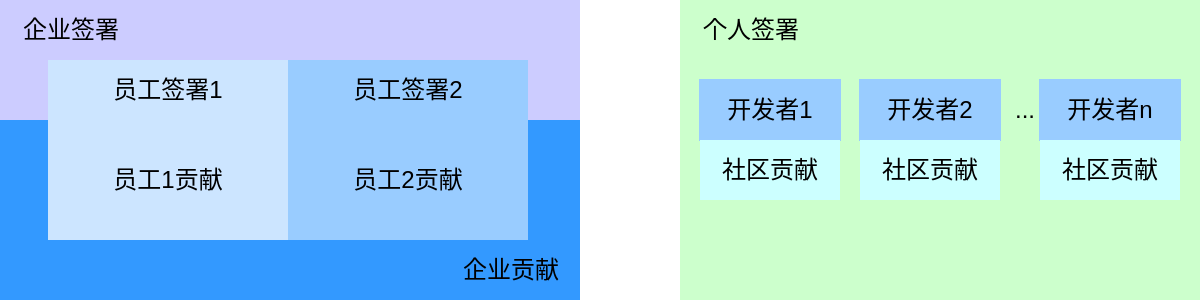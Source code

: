 <mxfile version="20.1.1" type="github">
  <diagram id="Eqw23tpB9ogfi6hsiMwG" name="第 1 页">
    <mxGraphModel dx="1422" dy="748" grid="1" gridSize="10" guides="1" tooltips="1" connect="1" arrows="1" fold="1" page="1" pageScale="1" pageWidth="827" pageHeight="1169" math="0" shadow="0">
      <root>
        <mxCell id="0" />
        <mxCell id="1" parent="0" />
        <mxCell id="BBTJq2_Y_W6RUSLw6YB2-5" value="" style="rounded=0;whiteSpace=wrap;html=1;fillColor=#CCCCFF;strokeColor=none;" vertex="1" parent="1">
          <mxGeometry x="90" y="100" width="290" height="60" as="geometry" />
        </mxCell>
        <mxCell id="BBTJq2_Y_W6RUSLw6YB2-13" value="" style="rounded=0;whiteSpace=wrap;html=1;fillColor=#3399FF;strokeColor=none;" vertex="1" parent="1">
          <mxGeometry x="90" y="160" width="290" height="90" as="geometry" />
        </mxCell>
        <mxCell id="BBTJq2_Y_W6RUSLw6YB2-10" value="" style="rounded=0;whiteSpace=wrap;html=1;strokeColor=none;fillColor=#CCFFCC;" vertex="1" parent="1">
          <mxGeometry x="430" y="100" width="260" height="150" as="geometry" />
        </mxCell>
        <mxCell id="BBTJq2_Y_W6RUSLw6YB2-11" value="" style="group" vertex="1" connectable="0" parent="1">
          <mxGeometry x="114" y="130" width="240" height="90" as="geometry" />
        </mxCell>
        <mxCell id="BBTJq2_Y_W6RUSLw6YB2-4" value="员工签署1" style="rounded=0;whiteSpace=wrap;html=1;fillColor=#CCE5FF;strokeColor=none;" vertex="1" parent="BBTJq2_Y_W6RUSLw6YB2-11">
          <mxGeometry width="120" height="30" as="geometry" />
        </mxCell>
        <mxCell id="BBTJq2_Y_W6RUSLw6YB2-6" value="员工签署2" style="rounded=0;whiteSpace=wrap;html=1;fillColor=#99CCFF;strokeColor=none;" vertex="1" parent="BBTJq2_Y_W6RUSLw6YB2-11">
          <mxGeometry x="120" width="120" height="30" as="geometry" />
        </mxCell>
        <mxCell id="BBTJq2_Y_W6RUSLw6YB2-8" value="员工1贡献" style="rounded=0;whiteSpace=wrap;html=1;fillColor=#CCE5FF;strokeColor=none;" vertex="1" parent="BBTJq2_Y_W6RUSLw6YB2-11">
          <mxGeometry y="30" width="120" height="60" as="geometry" />
        </mxCell>
        <mxCell id="BBTJq2_Y_W6RUSLw6YB2-9" value="员工2贡献" style="rounded=0;whiteSpace=wrap;html=1;fillColor=#99CCFF;strokeColor=none;" vertex="1" parent="BBTJq2_Y_W6RUSLw6YB2-11">
          <mxGeometry x="120" y="30" width="120" height="60" as="geometry" />
        </mxCell>
        <mxCell id="BBTJq2_Y_W6RUSLw6YB2-12" value="企业签署" style="text;html=1;align=center;verticalAlign=middle;resizable=0;points=[];autosize=1;strokeColor=none;fillColor=none;" vertex="1" parent="1">
          <mxGeometry x="90" y="100" width="70" height="30" as="geometry" />
        </mxCell>
        <mxCell id="BBTJq2_Y_W6RUSLw6YB2-14" value="企业贡献" style="text;html=1;align=center;verticalAlign=middle;resizable=0;points=[];autosize=1;strokeColor=none;fillColor=none;" vertex="1" parent="1">
          <mxGeometry x="310" y="220" width="70" height="30" as="geometry" />
        </mxCell>
        <mxCell id="BBTJq2_Y_W6RUSLw6YB2-17" value="个人签署" style="text;html=1;align=center;verticalAlign=middle;resizable=0;points=[];autosize=1;strokeColor=none;fillColor=none;" vertex="1" parent="1">
          <mxGeometry x="430" y="100" width="70" height="30" as="geometry" />
        </mxCell>
        <mxCell id="BBTJq2_Y_W6RUSLw6YB2-18" value="开发者1" style="rounded=0;whiteSpace=wrap;html=1;strokeColor=#99CCFF;fillColor=#99CCFF;" vertex="1" parent="1">
          <mxGeometry x="440" y="140" width="70" height="30" as="geometry" />
        </mxCell>
        <mxCell id="BBTJq2_Y_W6RUSLw6YB2-21" value="开发者2" style="rounded=0;whiteSpace=wrap;html=1;strokeColor=#99CCFF;fillColor=#99CCFF;" vertex="1" parent="1">
          <mxGeometry x="520" y="140" width="70" height="30" as="geometry" />
        </mxCell>
        <mxCell id="BBTJq2_Y_W6RUSLw6YB2-22" value="开发者n" style="rounded=0;whiteSpace=wrap;html=1;strokeColor=#99CCFF;fillColor=#99CCFF;" vertex="1" parent="1">
          <mxGeometry x="610" y="140" width="70" height="30" as="geometry" />
        </mxCell>
        <mxCell id="BBTJq2_Y_W6RUSLw6YB2-23" value="..." style="text;html=1;align=center;verticalAlign=middle;resizable=0;points=[];autosize=1;strokeColor=none;fillColor=none;" vertex="1" parent="1">
          <mxGeometry x="587" y="140" width="30" height="30" as="geometry" />
        </mxCell>
        <mxCell id="BBTJq2_Y_W6RUSLw6YB2-24" value="社区贡献" style="rounded=0;whiteSpace=wrap;html=1;strokeColor=none;fillColor=#CCFFFF;" vertex="1" parent="1">
          <mxGeometry x="440" y="170" width="70" height="30" as="geometry" />
        </mxCell>
        <mxCell id="BBTJq2_Y_W6RUSLw6YB2-25" value="社区贡献" style="rounded=0;whiteSpace=wrap;html=1;strokeColor=none;fillColor=#CCFFFF;" vertex="1" parent="1">
          <mxGeometry x="520" y="170" width="70" height="30" as="geometry" />
        </mxCell>
        <mxCell id="BBTJq2_Y_W6RUSLw6YB2-26" value="社区贡献" style="rounded=0;whiteSpace=wrap;html=1;strokeColor=none;fillColor=#CCFFFF;" vertex="1" parent="1">
          <mxGeometry x="610" y="170" width="70" height="30" as="geometry" />
        </mxCell>
      </root>
    </mxGraphModel>
  </diagram>
</mxfile>

